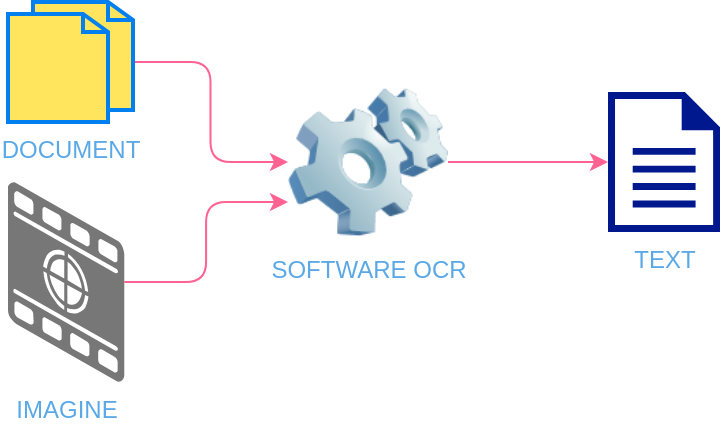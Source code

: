 <mxfile version="19.0.0" type="device"><diagram id="X4RDnpHi9LhBQz3t8Shk" name="Page-1"><mxGraphModel dx="782" dy="411" grid="1" gridSize="10" guides="1" tooltips="1" connect="1" arrows="1" fold="1" page="1" pageScale="1" pageWidth="827" pageHeight="1169" math="0" shadow="0"><root><mxCell id="0"/><mxCell id="1" parent="0"/><mxCell id="r7Rbn1RyLSiHvBkQEQwD-15" style="edgeStyle=orthogonalEdgeStyle;curved=0;rounded=1;sketch=0;orthogonalLoop=1;jettySize=auto;html=1;fontColor=#5AA9E6;strokeColor=#FF6392;fillColor=#FFE45E;" edge="1" parent="1" source="r7Rbn1RyLSiHvBkQEQwD-11" target="r7Rbn1RyLSiHvBkQEQwD-13"><mxGeometry relative="1" as="geometry"/></mxCell><mxCell id="r7Rbn1RyLSiHvBkQEQwD-11" value="DOCUMENT" style="html=1;verticalLabelPosition=bottom;align=center;labelBackgroundColor=#ffffff;verticalAlign=top;strokeWidth=2;strokeColor=#0080F0;shadow=0;dashed=0;shape=mxgraph.ios7.icons.documents;rounded=0;sketch=0;fontColor=#5AA9E6;fillColor=#FFE45E;" vertex="1" parent="1"><mxGeometry x="260" y="200" width="62.5" height="60" as="geometry"/></mxCell><mxCell id="r7Rbn1RyLSiHvBkQEQwD-16" style="edgeStyle=orthogonalEdgeStyle;curved=0;rounded=1;sketch=0;orthogonalLoop=1;jettySize=auto;html=1;entryX=0;entryY=0.75;entryDx=0;entryDy=0;fontColor=#5AA9E6;strokeColor=#FF6392;fillColor=#FFE45E;" edge="1" parent="1" source="r7Rbn1RyLSiHvBkQEQwD-12" target="r7Rbn1RyLSiHvBkQEQwD-13"><mxGeometry relative="1" as="geometry"/></mxCell><mxCell id="r7Rbn1RyLSiHvBkQEQwD-12" value="IMAGINE" style="verticalLabelPosition=bottom;html=1;verticalAlign=top;strokeWidth=1;align=center;outlineConnect=0;dashed=0;outlineConnect=0;shape=mxgraph.aws3d.image;strokeColor=none;fillColor=#777777;aspect=fixed;rounded=0;sketch=0;fontColor=#5AA9E6;" vertex="1" parent="1"><mxGeometry x="260" y="290" width="58.14" height="100" as="geometry"/></mxCell><mxCell id="r7Rbn1RyLSiHvBkQEQwD-17" style="edgeStyle=orthogonalEdgeStyle;curved=0;rounded=1;sketch=0;orthogonalLoop=1;jettySize=auto;html=1;fontColor=#5AA9E6;strokeColor=#FF6392;fillColor=#FFE45E;" edge="1" parent="1" source="r7Rbn1RyLSiHvBkQEQwD-13" target="r7Rbn1RyLSiHvBkQEQwD-14"><mxGeometry relative="1" as="geometry"/></mxCell><mxCell id="r7Rbn1RyLSiHvBkQEQwD-13" value="SOFTWARE OCR" style="image;html=1;image=img/lib/clip_art/computers/Software_128x128.png;rounded=0;sketch=0;fontColor=#5AA9E6;strokeColor=#FF6392;fillColor=#FFE45E;" vertex="1" parent="1"><mxGeometry x="400" y="240" width="80" height="80" as="geometry"/></mxCell><mxCell id="r7Rbn1RyLSiHvBkQEQwD-14" value="TEXT" style="sketch=0;aspect=fixed;pointerEvents=1;shadow=0;dashed=0;html=1;strokeColor=none;labelPosition=center;verticalLabelPosition=bottom;verticalAlign=top;align=center;fillColor=#00188D;shape=mxgraph.mscae.enterprise.document;rounded=0;fontColor=#5AA9E6;" vertex="1" parent="1"><mxGeometry x="560" y="245" width="56" height="70" as="geometry"/></mxCell></root></mxGraphModel></diagram></mxfile>